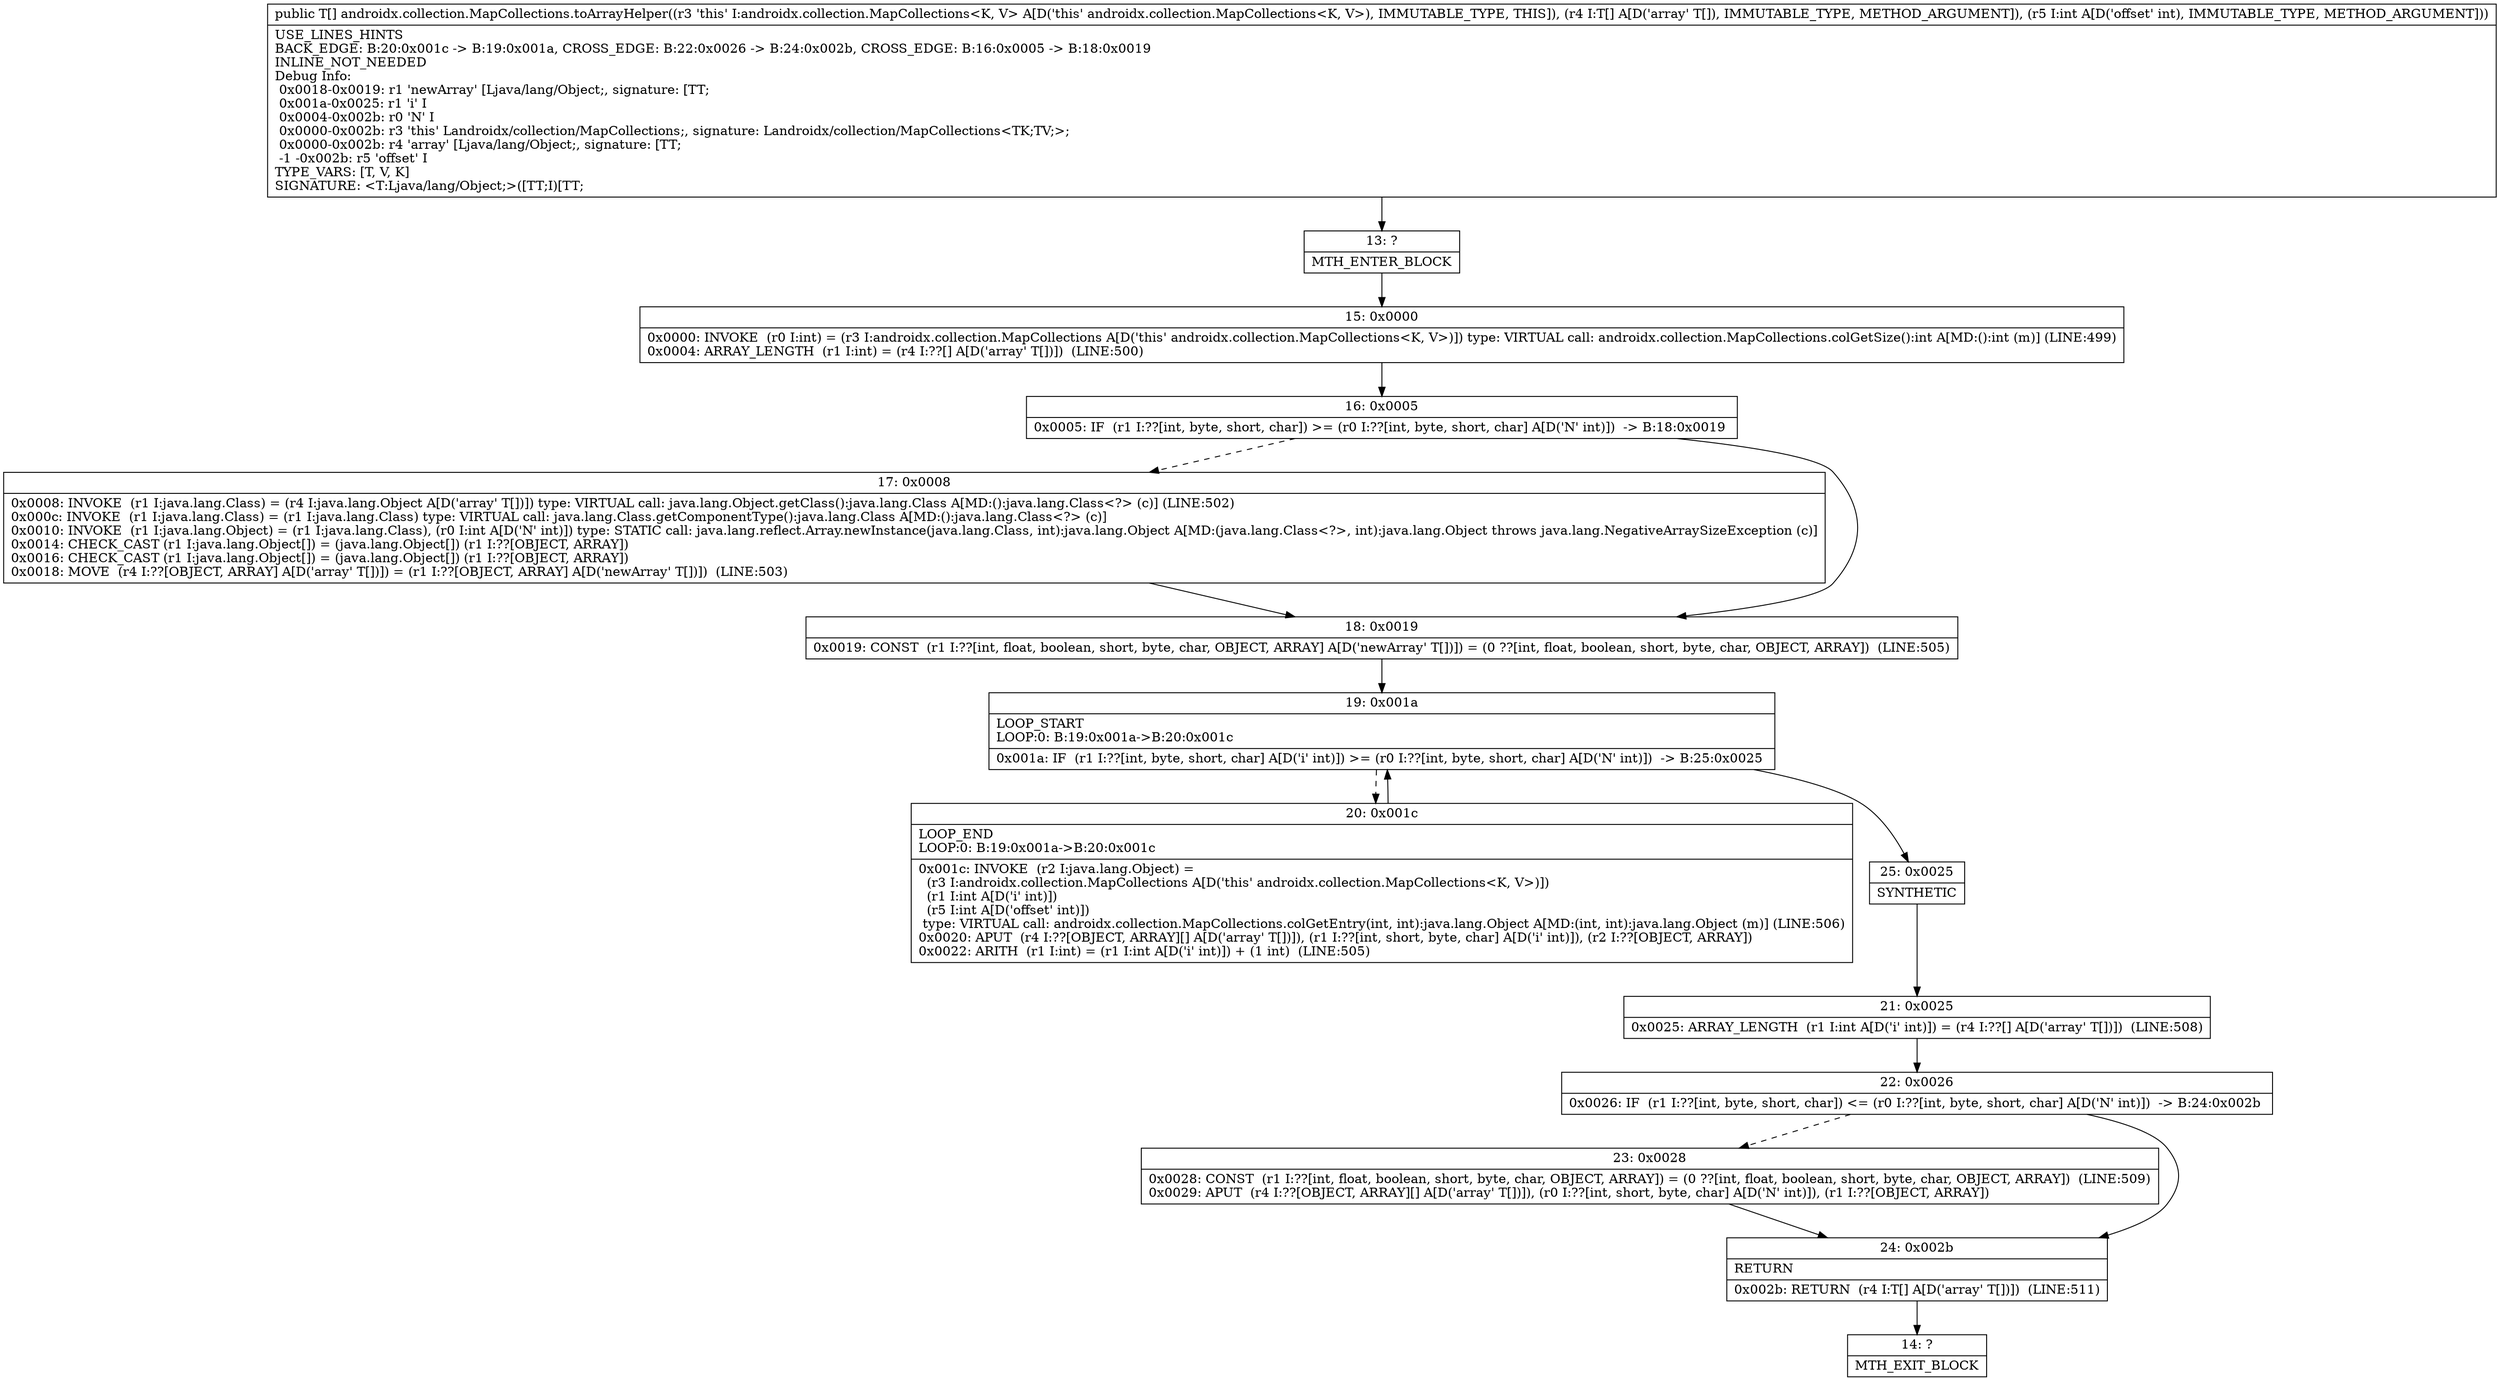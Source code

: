 digraph "CFG forandroidx.collection.MapCollections.toArrayHelper([Ljava\/lang\/Object;I)[Ljava\/lang\/Object;" {
Node_13 [shape=record,label="{13\:\ ?|MTH_ENTER_BLOCK\l}"];
Node_15 [shape=record,label="{15\:\ 0x0000|0x0000: INVOKE  (r0 I:int) = (r3 I:androidx.collection.MapCollections A[D('this' androidx.collection.MapCollections\<K, V\>)]) type: VIRTUAL call: androidx.collection.MapCollections.colGetSize():int A[MD:():int (m)] (LINE:499)\l0x0004: ARRAY_LENGTH  (r1 I:int) = (r4 I:??[] A[D('array' T[])])  (LINE:500)\l}"];
Node_16 [shape=record,label="{16\:\ 0x0005|0x0005: IF  (r1 I:??[int, byte, short, char]) \>= (r0 I:??[int, byte, short, char] A[D('N' int)])  \-\> B:18:0x0019 \l}"];
Node_17 [shape=record,label="{17\:\ 0x0008|0x0008: INVOKE  (r1 I:java.lang.Class) = (r4 I:java.lang.Object A[D('array' T[])]) type: VIRTUAL call: java.lang.Object.getClass():java.lang.Class A[MD:():java.lang.Class\<?\> (c)] (LINE:502)\l0x000c: INVOKE  (r1 I:java.lang.Class) = (r1 I:java.lang.Class) type: VIRTUAL call: java.lang.Class.getComponentType():java.lang.Class A[MD:():java.lang.Class\<?\> (c)]\l0x0010: INVOKE  (r1 I:java.lang.Object) = (r1 I:java.lang.Class), (r0 I:int A[D('N' int)]) type: STATIC call: java.lang.reflect.Array.newInstance(java.lang.Class, int):java.lang.Object A[MD:(java.lang.Class\<?\>, int):java.lang.Object throws java.lang.NegativeArraySizeException (c)]\l0x0014: CHECK_CAST (r1 I:java.lang.Object[]) = (java.lang.Object[]) (r1 I:??[OBJECT, ARRAY]) \l0x0016: CHECK_CAST (r1 I:java.lang.Object[]) = (java.lang.Object[]) (r1 I:??[OBJECT, ARRAY]) \l0x0018: MOVE  (r4 I:??[OBJECT, ARRAY] A[D('array' T[])]) = (r1 I:??[OBJECT, ARRAY] A[D('newArray' T[])])  (LINE:503)\l}"];
Node_18 [shape=record,label="{18\:\ 0x0019|0x0019: CONST  (r1 I:??[int, float, boolean, short, byte, char, OBJECT, ARRAY] A[D('newArray' T[])]) = (0 ??[int, float, boolean, short, byte, char, OBJECT, ARRAY])  (LINE:505)\l}"];
Node_19 [shape=record,label="{19\:\ 0x001a|LOOP_START\lLOOP:0: B:19:0x001a\-\>B:20:0x001c\l|0x001a: IF  (r1 I:??[int, byte, short, char] A[D('i' int)]) \>= (r0 I:??[int, byte, short, char] A[D('N' int)])  \-\> B:25:0x0025 \l}"];
Node_20 [shape=record,label="{20\:\ 0x001c|LOOP_END\lLOOP:0: B:19:0x001a\-\>B:20:0x001c\l|0x001c: INVOKE  (r2 I:java.lang.Object) = \l  (r3 I:androidx.collection.MapCollections A[D('this' androidx.collection.MapCollections\<K, V\>)])\l  (r1 I:int A[D('i' int)])\l  (r5 I:int A[D('offset' int)])\l type: VIRTUAL call: androidx.collection.MapCollections.colGetEntry(int, int):java.lang.Object A[MD:(int, int):java.lang.Object (m)] (LINE:506)\l0x0020: APUT  (r4 I:??[OBJECT, ARRAY][] A[D('array' T[])]), (r1 I:??[int, short, byte, char] A[D('i' int)]), (r2 I:??[OBJECT, ARRAY]) \l0x0022: ARITH  (r1 I:int) = (r1 I:int A[D('i' int)]) + (1 int)  (LINE:505)\l}"];
Node_25 [shape=record,label="{25\:\ 0x0025|SYNTHETIC\l}"];
Node_21 [shape=record,label="{21\:\ 0x0025|0x0025: ARRAY_LENGTH  (r1 I:int A[D('i' int)]) = (r4 I:??[] A[D('array' T[])])  (LINE:508)\l}"];
Node_22 [shape=record,label="{22\:\ 0x0026|0x0026: IF  (r1 I:??[int, byte, short, char]) \<= (r0 I:??[int, byte, short, char] A[D('N' int)])  \-\> B:24:0x002b \l}"];
Node_23 [shape=record,label="{23\:\ 0x0028|0x0028: CONST  (r1 I:??[int, float, boolean, short, byte, char, OBJECT, ARRAY]) = (0 ??[int, float, boolean, short, byte, char, OBJECT, ARRAY])  (LINE:509)\l0x0029: APUT  (r4 I:??[OBJECT, ARRAY][] A[D('array' T[])]), (r0 I:??[int, short, byte, char] A[D('N' int)]), (r1 I:??[OBJECT, ARRAY]) \l}"];
Node_24 [shape=record,label="{24\:\ 0x002b|RETURN\l|0x002b: RETURN  (r4 I:T[] A[D('array' T[])])  (LINE:511)\l}"];
Node_14 [shape=record,label="{14\:\ ?|MTH_EXIT_BLOCK\l}"];
MethodNode[shape=record,label="{public T[] androidx.collection.MapCollections.toArrayHelper((r3 'this' I:androidx.collection.MapCollections\<K, V\> A[D('this' androidx.collection.MapCollections\<K, V\>), IMMUTABLE_TYPE, THIS]), (r4 I:T[] A[D('array' T[]), IMMUTABLE_TYPE, METHOD_ARGUMENT]), (r5 I:int A[D('offset' int), IMMUTABLE_TYPE, METHOD_ARGUMENT]))  | USE_LINES_HINTS\lBACK_EDGE: B:20:0x001c \-\> B:19:0x001a, CROSS_EDGE: B:22:0x0026 \-\> B:24:0x002b, CROSS_EDGE: B:16:0x0005 \-\> B:18:0x0019\lINLINE_NOT_NEEDED\lDebug Info:\l  0x0018\-0x0019: r1 'newArray' [Ljava\/lang\/Object;, signature: [TT;\l  0x001a\-0x0025: r1 'i' I\l  0x0004\-0x002b: r0 'N' I\l  0x0000\-0x002b: r3 'this' Landroidx\/collection\/MapCollections;, signature: Landroidx\/collection\/MapCollections\<TK;TV;\>;\l  0x0000\-0x002b: r4 'array' [Ljava\/lang\/Object;, signature: [TT;\l  \-1 \-0x002b: r5 'offset' I\lTYPE_VARS: [T, V, K]\lSIGNATURE: \<T:Ljava\/lang\/Object;\>([TT;I)[TT;\l}"];
MethodNode -> Node_13;Node_13 -> Node_15;
Node_15 -> Node_16;
Node_16 -> Node_17[style=dashed];
Node_16 -> Node_18;
Node_17 -> Node_18;
Node_18 -> Node_19;
Node_19 -> Node_20[style=dashed];
Node_19 -> Node_25;
Node_20 -> Node_19;
Node_25 -> Node_21;
Node_21 -> Node_22;
Node_22 -> Node_23[style=dashed];
Node_22 -> Node_24;
Node_23 -> Node_24;
Node_24 -> Node_14;
}

